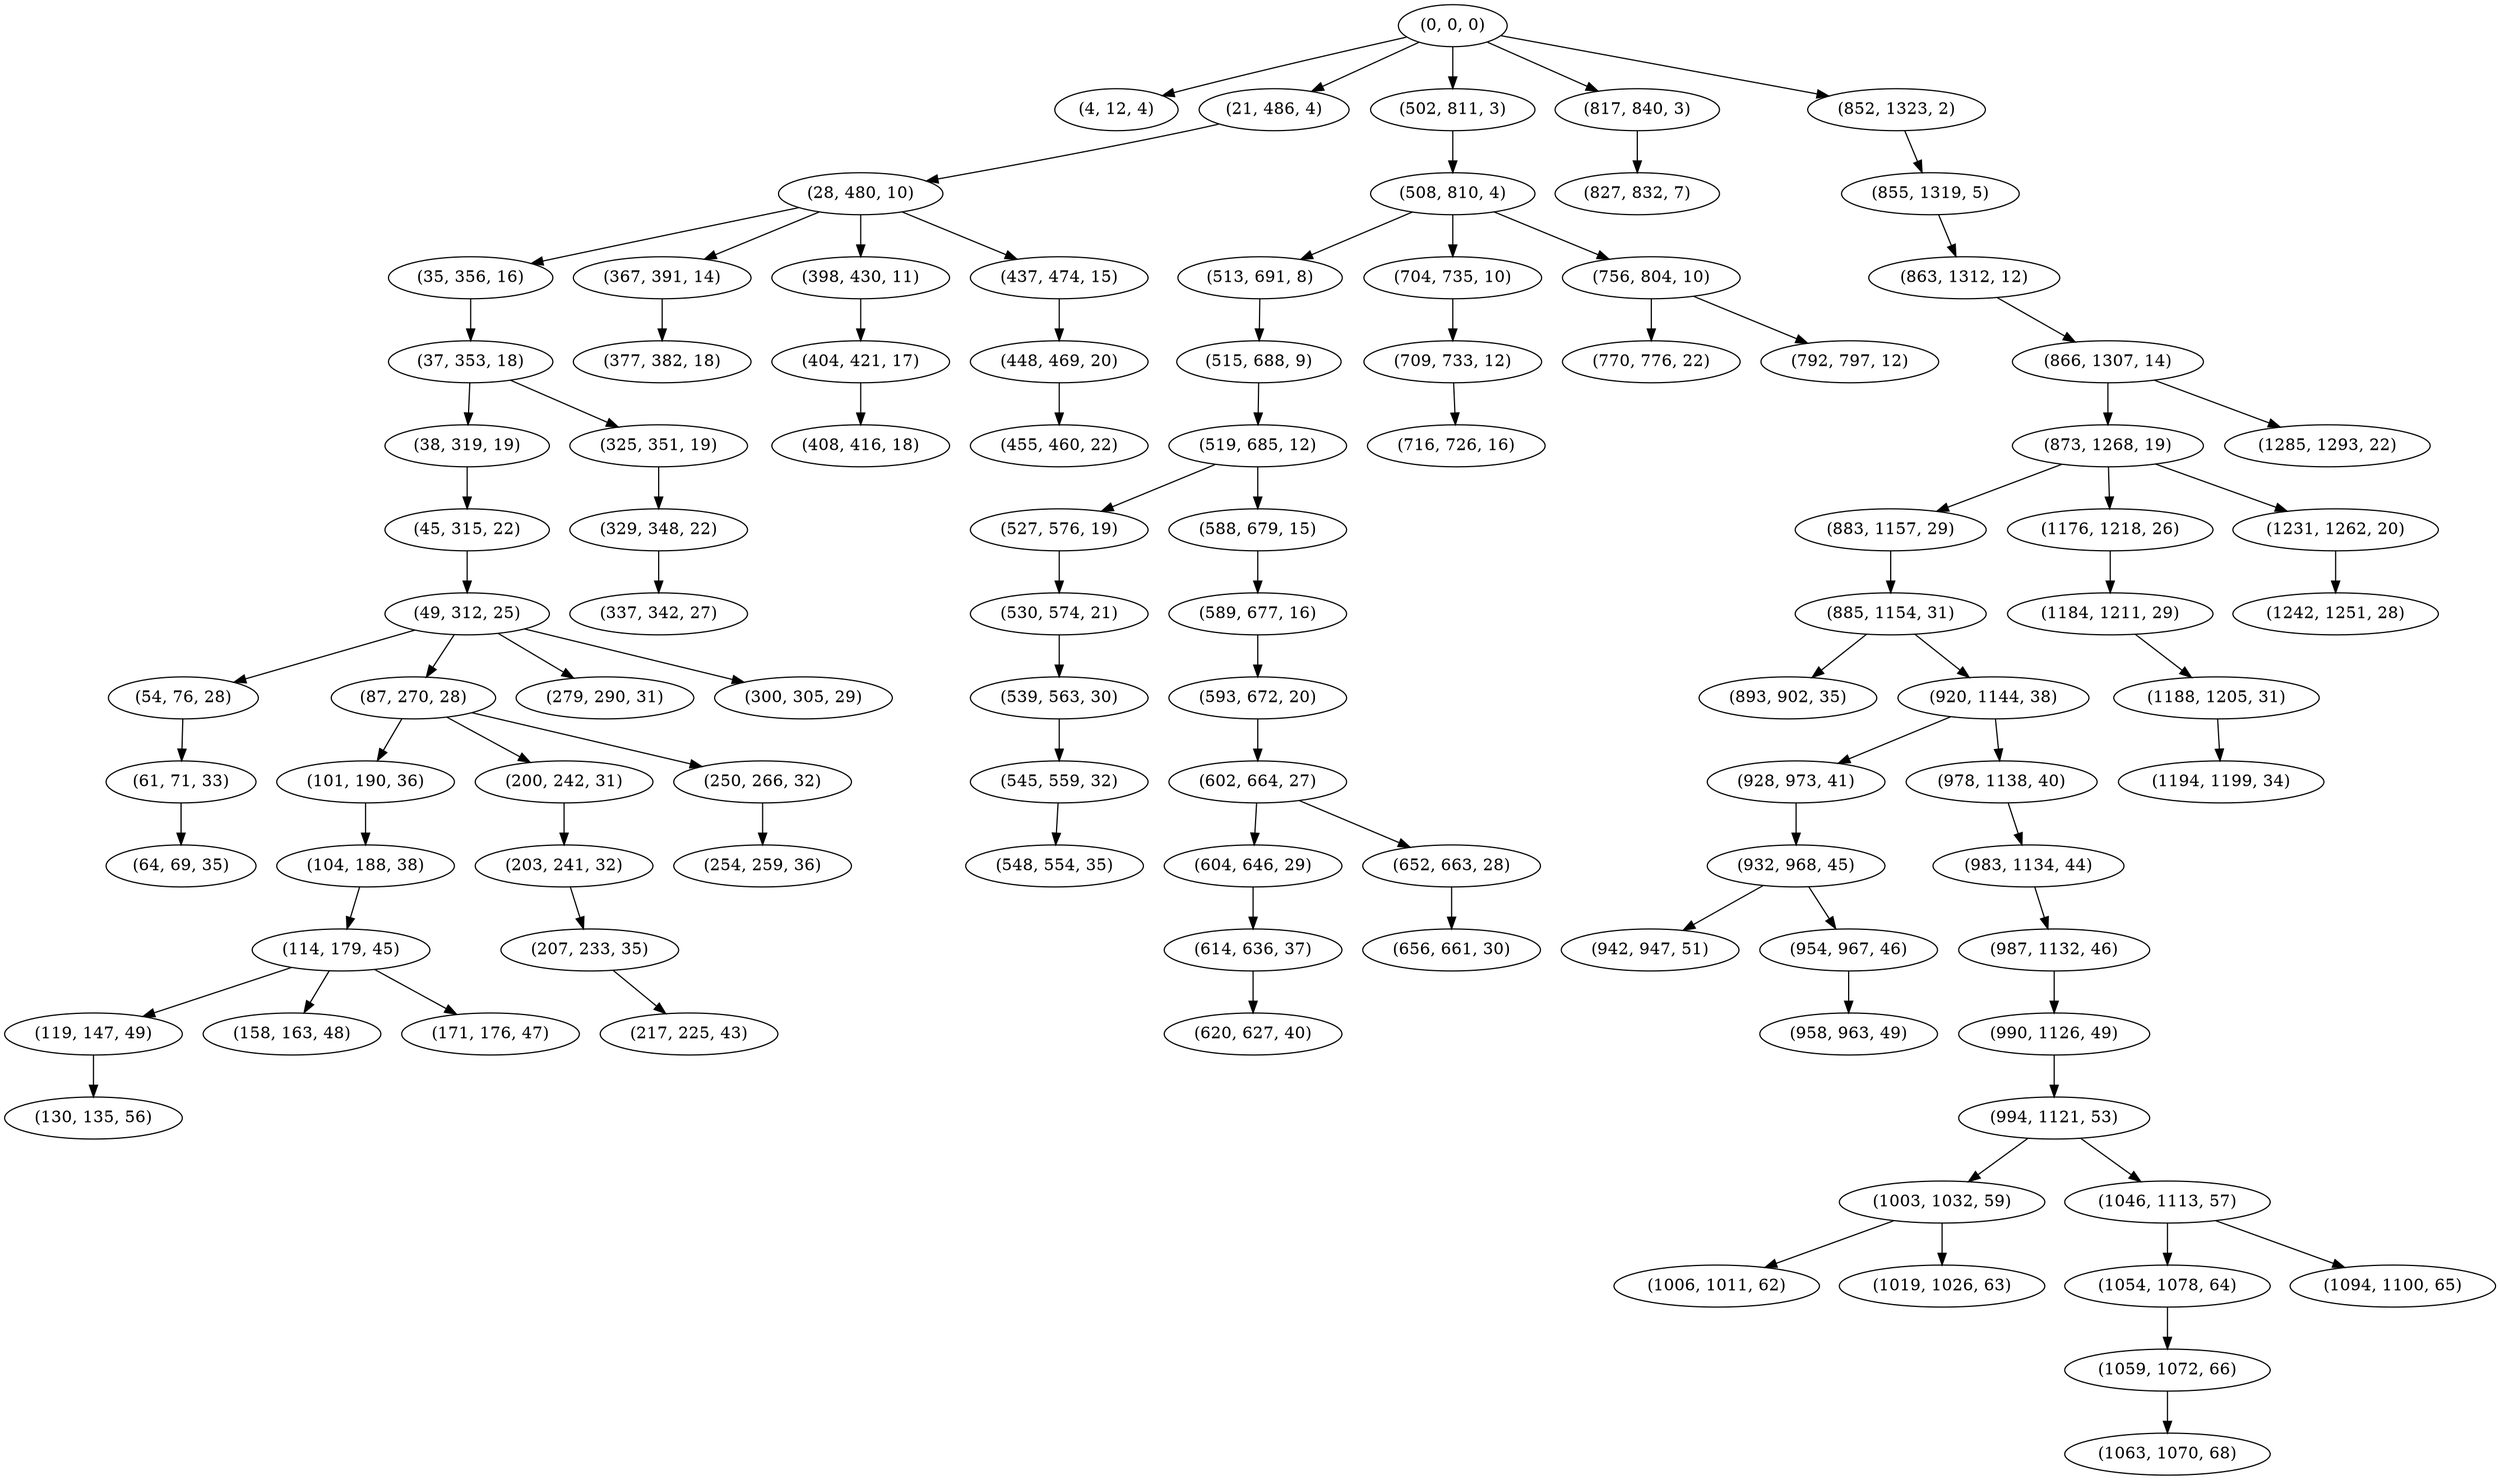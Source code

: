 digraph tree {
    "(0, 0, 0)";
    "(4, 12, 4)";
    "(21, 486, 4)";
    "(28, 480, 10)";
    "(35, 356, 16)";
    "(37, 353, 18)";
    "(38, 319, 19)";
    "(45, 315, 22)";
    "(49, 312, 25)";
    "(54, 76, 28)";
    "(61, 71, 33)";
    "(64, 69, 35)";
    "(87, 270, 28)";
    "(101, 190, 36)";
    "(104, 188, 38)";
    "(114, 179, 45)";
    "(119, 147, 49)";
    "(130, 135, 56)";
    "(158, 163, 48)";
    "(171, 176, 47)";
    "(200, 242, 31)";
    "(203, 241, 32)";
    "(207, 233, 35)";
    "(217, 225, 43)";
    "(250, 266, 32)";
    "(254, 259, 36)";
    "(279, 290, 31)";
    "(300, 305, 29)";
    "(325, 351, 19)";
    "(329, 348, 22)";
    "(337, 342, 27)";
    "(367, 391, 14)";
    "(377, 382, 18)";
    "(398, 430, 11)";
    "(404, 421, 17)";
    "(408, 416, 18)";
    "(437, 474, 15)";
    "(448, 469, 20)";
    "(455, 460, 22)";
    "(502, 811, 3)";
    "(508, 810, 4)";
    "(513, 691, 8)";
    "(515, 688, 9)";
    "(519, 685, 12)";
    "(527, 576, 19)";
    "(530, 574, 21)";
    "(539, 563, 30)";
    "(545, 559, 32)";
    "(548, 554, 35)";
    "(588, 679, 15)";
    "(589, 677, 16)";
    "(593, 672, 20)";
    "(602, 664, 27)";
    "(604, 646, 29)";
    "(614, 636, 37)";
    "(620, 627, 40)";
    "(652, 663, 28)";
    "(656, 661, 30)";
    "(704, 735, 10)";
    "(709, 733, 12)";
    "(716, 726, 16)";
    "(756, 804, 10)";
    "(770, 776, 22)";
    "(792, 797, 12)";
    "(817, 840, 3)";
    "(827, 832, 7)";
    "(852, 1323, 2)";
    "(855, 1319, 5)";
    "(863, 1312, 12)";
    "(866, 1307, 14)";
    "(873, 1268, 19)";
    "(883, 1157, 29)";
    "(885, 1154, 31)";
    "(893, 902, 35)";
    "(920, 1144, 38)";
    "(928, 973, 41)";
    "(932, 968, 45)";
    "(942, 947, 51)";
    "(954, 967, 46)";
    "(958, 963, 49)";
    "(978, 1138, 40)";
    "(983, 1134, 44)";
    "(987, 1132, 46)";
    "(990, 1126, 49)";
    "(994, 1121, 53)";
    "(1003, 1032, 59)";
    "(1006, 1011, 62)";
    "(1019, 1026, 63)";
    "(1046, 1113, 57)";
    "(1054, 1078, 64)";
    "(1059, 1072, 66)";
    "(1063, 1070, 68)";
    "(1094, 1100, 65)";
    "(1176, 1218, 26)";
    "(1184, 1211, 29)";
    "(1188, 1205, 31)";
    "(1194, 1199, 34)";
    "(1231, 1262, 20)";
    "(1242, 1251, 28)";
    "(1285, 1293, 22)";
    "(0, 0, 0)" -> "(4, 12, 4)";
    "(0, 0, 0)" -> "(21, 486, 4)";
    "(0, 0, 0)" -> "(502, 811, 3)";
    "(0, 0, 0)" -> "(817, 840, 3)";
    "(0, 0, 0)" -> "(852, 1323, 2)";
    "(21, 486, 4)" -> "(28, 480, 10)";
    "(28, 480, 10)" -> "(35, 356, 16)";
    "(28, 480, 10)" -> "(367, 391, 14)";
    "(28, 480, 10)" -> "(398, 430, 11)";
    "(28, 480, 10)" -> "(437, 474, 15)";
    "(35, 356, 16)" -> "(37, 353, 18)";
    "(37, 353, 18)" -> "(38, 319, 19)";
    "(37, 353, 18)" -> "(325, 351, 19)";
    "(38, 319, 19)" -> "(45, 315, 22)";
    "(45, 315, 22)" -> "(49, 312, 25)";
    "(49, 312, 25)" -> "(54, 76, 28)";
    "(49, 312, 25)" -> "(87, 270, 28)";
    "(49, 312, 25)" -> "(279, 290, 31)";
    "(49, 312, 25)" -> "(300, 305, 29)";
    "(54, 76, 28)" -> "(61, 71, 33)";
    "(61, 71, 33)" -> "(64, 69, 35)";
    "(87, 270, 28)" -> "(101, 190, 36)";
    "(87, 270, 28)" -> "(200, 242, 31)";
    "(87, 270, 28)" -> "(250, 266, 32)";
    "(101, 190, 36)" -> "(104, 188, 38)";
    "(104, 188, 38)" -> "(114, 179, 45)";
    "(114, 179, 45)" -> "(119, 147, 49)";
    "(114, 179, 45)" -> "(158, 163, 48)";
    "(114, 179, 45)" -> "(171, 176, 47)";
    "(119, 147, 49)" -> "(130, 135, 56)";
    "(200, 242, 31)" -> "(203, 241, 32)";
    "(203, 241, 32)" -> "(207, 233, 35)";
    "(207, 233, 35)" -> "(217, 225, 43)";
    "(250, 266, 32)" -> "(254, 259, 36)";
    "(325, 351, 19)" -> "(329, 348, 22)";
    "(329, 348, 22)" -> "(337, 342, 27)";
    "(367, 391, 14)" -> "(377, 382, 18)";
    "(398, 430, 11)" -> "(404, 421, 17)";
    "(404, 421, 17)" -> "(408, 416, 18)";
    "(437, 474, 15)" -> "(448, 469, 20)";
    "(448, 469, 20)" -> "(455, 460, 22)";
    "(502, 811, 3)" -> "(508, 810, 4)";
    "(508, 810, 4)" -> "(513, 691, 8)";
    "(508, 810, 4)" -> "(704, 735, 10)";
    "(508, 810, 4)" -> "(756, 804, 10)";
    "(513, 691, 8)" -> "(515, 688, 9)";
    "(515, 688, 9)" -> "(519, 685, 12)";
    "(519, 685, 12)" -> "(527, 576, 19)";
    "(519, 685, 12)" -> "(588, 679, 15)";
    "(527, 576, 19)" -> "(530, 574, 21)";
    "(530, 574, 21)" -> "(539, 563, 30)";
    "(539, 563, 30)" -> "(545, 559, 32)";
    "(545, 559, 32)" -> "(548, 554, 35)";
    "(588, 679, 15)" -> "(589, 677, 16)";
    "(589, 677, 16)" -> "(593, 672, 20)";
    "(593, 672, 20)" -> "(602, 664, 27)";
    "(602, 664, 27)" -> "(604, 646, 29)";
    "(602, 664, 27)" -> "(652, 663, 28)";
    "(604, 646, 29)" -> "(614, 636, 37)";
    "(614, 636, 37)" -> "(620, 627, 40)";
    "(652, 663, 28)" -> "(656, 661, 30)";
    "(704, 735, 10)" -> "(709, 733, 12)";
    "(709, 733, 12)" -> "(716, 726, 16)";
    "(756, 804, 10)" -> "(770, 776, 22)";
    "(756, 804, 10)" -> "(792, 797, 12)";
    "(817, 840, 3)" -> "(827, 832, 7)";
    "(852, 1323, 2)" -> "(855, 1319, 5)";
    "(855, 1319, 5)" -> "(863, 1312, 12)";
    "(863, 1312, 12)" -> "(866, 1307, 14)";
    "(866, 1307, 14)" -> "(873, 1268, 19)";
    "(866, 1307, 14)" -> "(1285, 1293, 22)";
    "(873, 1268, 19)" -> "(883, 1157, 29)";
    "(873, 1268, 19)" -> "(1176, 1218, 26)";
    "(873, 1268, 19)" -> "(1231, 1262, 20)";
    "(883, 1157, 29)" -> "(885, 1154, 31)";
    "(885, 1154, 31)" -> "(893, 902, 35)";
    "(885, 1154, 31)" -> "(920, 1144, 38)";
    "(920, 1144, 38)" -> "(928, 973, 41)";
    "(920, 1144, 38)" -> "(978, 1138, 40)";
    "(928, 973, 41)" -> "(932, 968, 45)";
    "(932, 968, 45)" -> "(942, 947, 51)";
    "(932, 968, 45)" -> "(954, 967, 46)";
    "(954, 967, 46)" -> "(958, 963, 49)";
    "(978, 1138, 40)" -> "(983, 1134, 44)";
    "(983, 1134, 44)" -> "(987, 1132, 46)";
    "(987, 1132, 46)" -> "(990, 1126, 49)";
    "(990, 1126, 49)" -> "(994, 1121, 53)";
    "(994, 1121, 53)" -> "(1003, 1032, 59)";
    "(994, 1121, 53)" -> "(1046, 1113, 57)";
    "(1003, 1032, 59)" -> "(1006, 1011, 62)";
    "(1003, 1032, 59)" -> "(1019, 1026, 63)";
    "(1046, 1113, 57)" -> "(1054, 1078, 64)";
    "(1046, 1113, 57)" -> "(1094, 1100, 65)";
    "(1054, 1078, 64)" -> "(1059, 1072, 66)";
    "(1059, 1072, 66)" -> "(1063, 1070, 68)";
    "(1176, 1218, 26)" -> "(1184, 1211, 29)";
    "(1184, 1211, 29)" -> "(1188, 1205, 31)";
    "(1188, 1205, 31)" -> "(1194, 1199, 34)";
    "(1231, 1262, 20)" -> "(1242, 1251, 28)";
}
